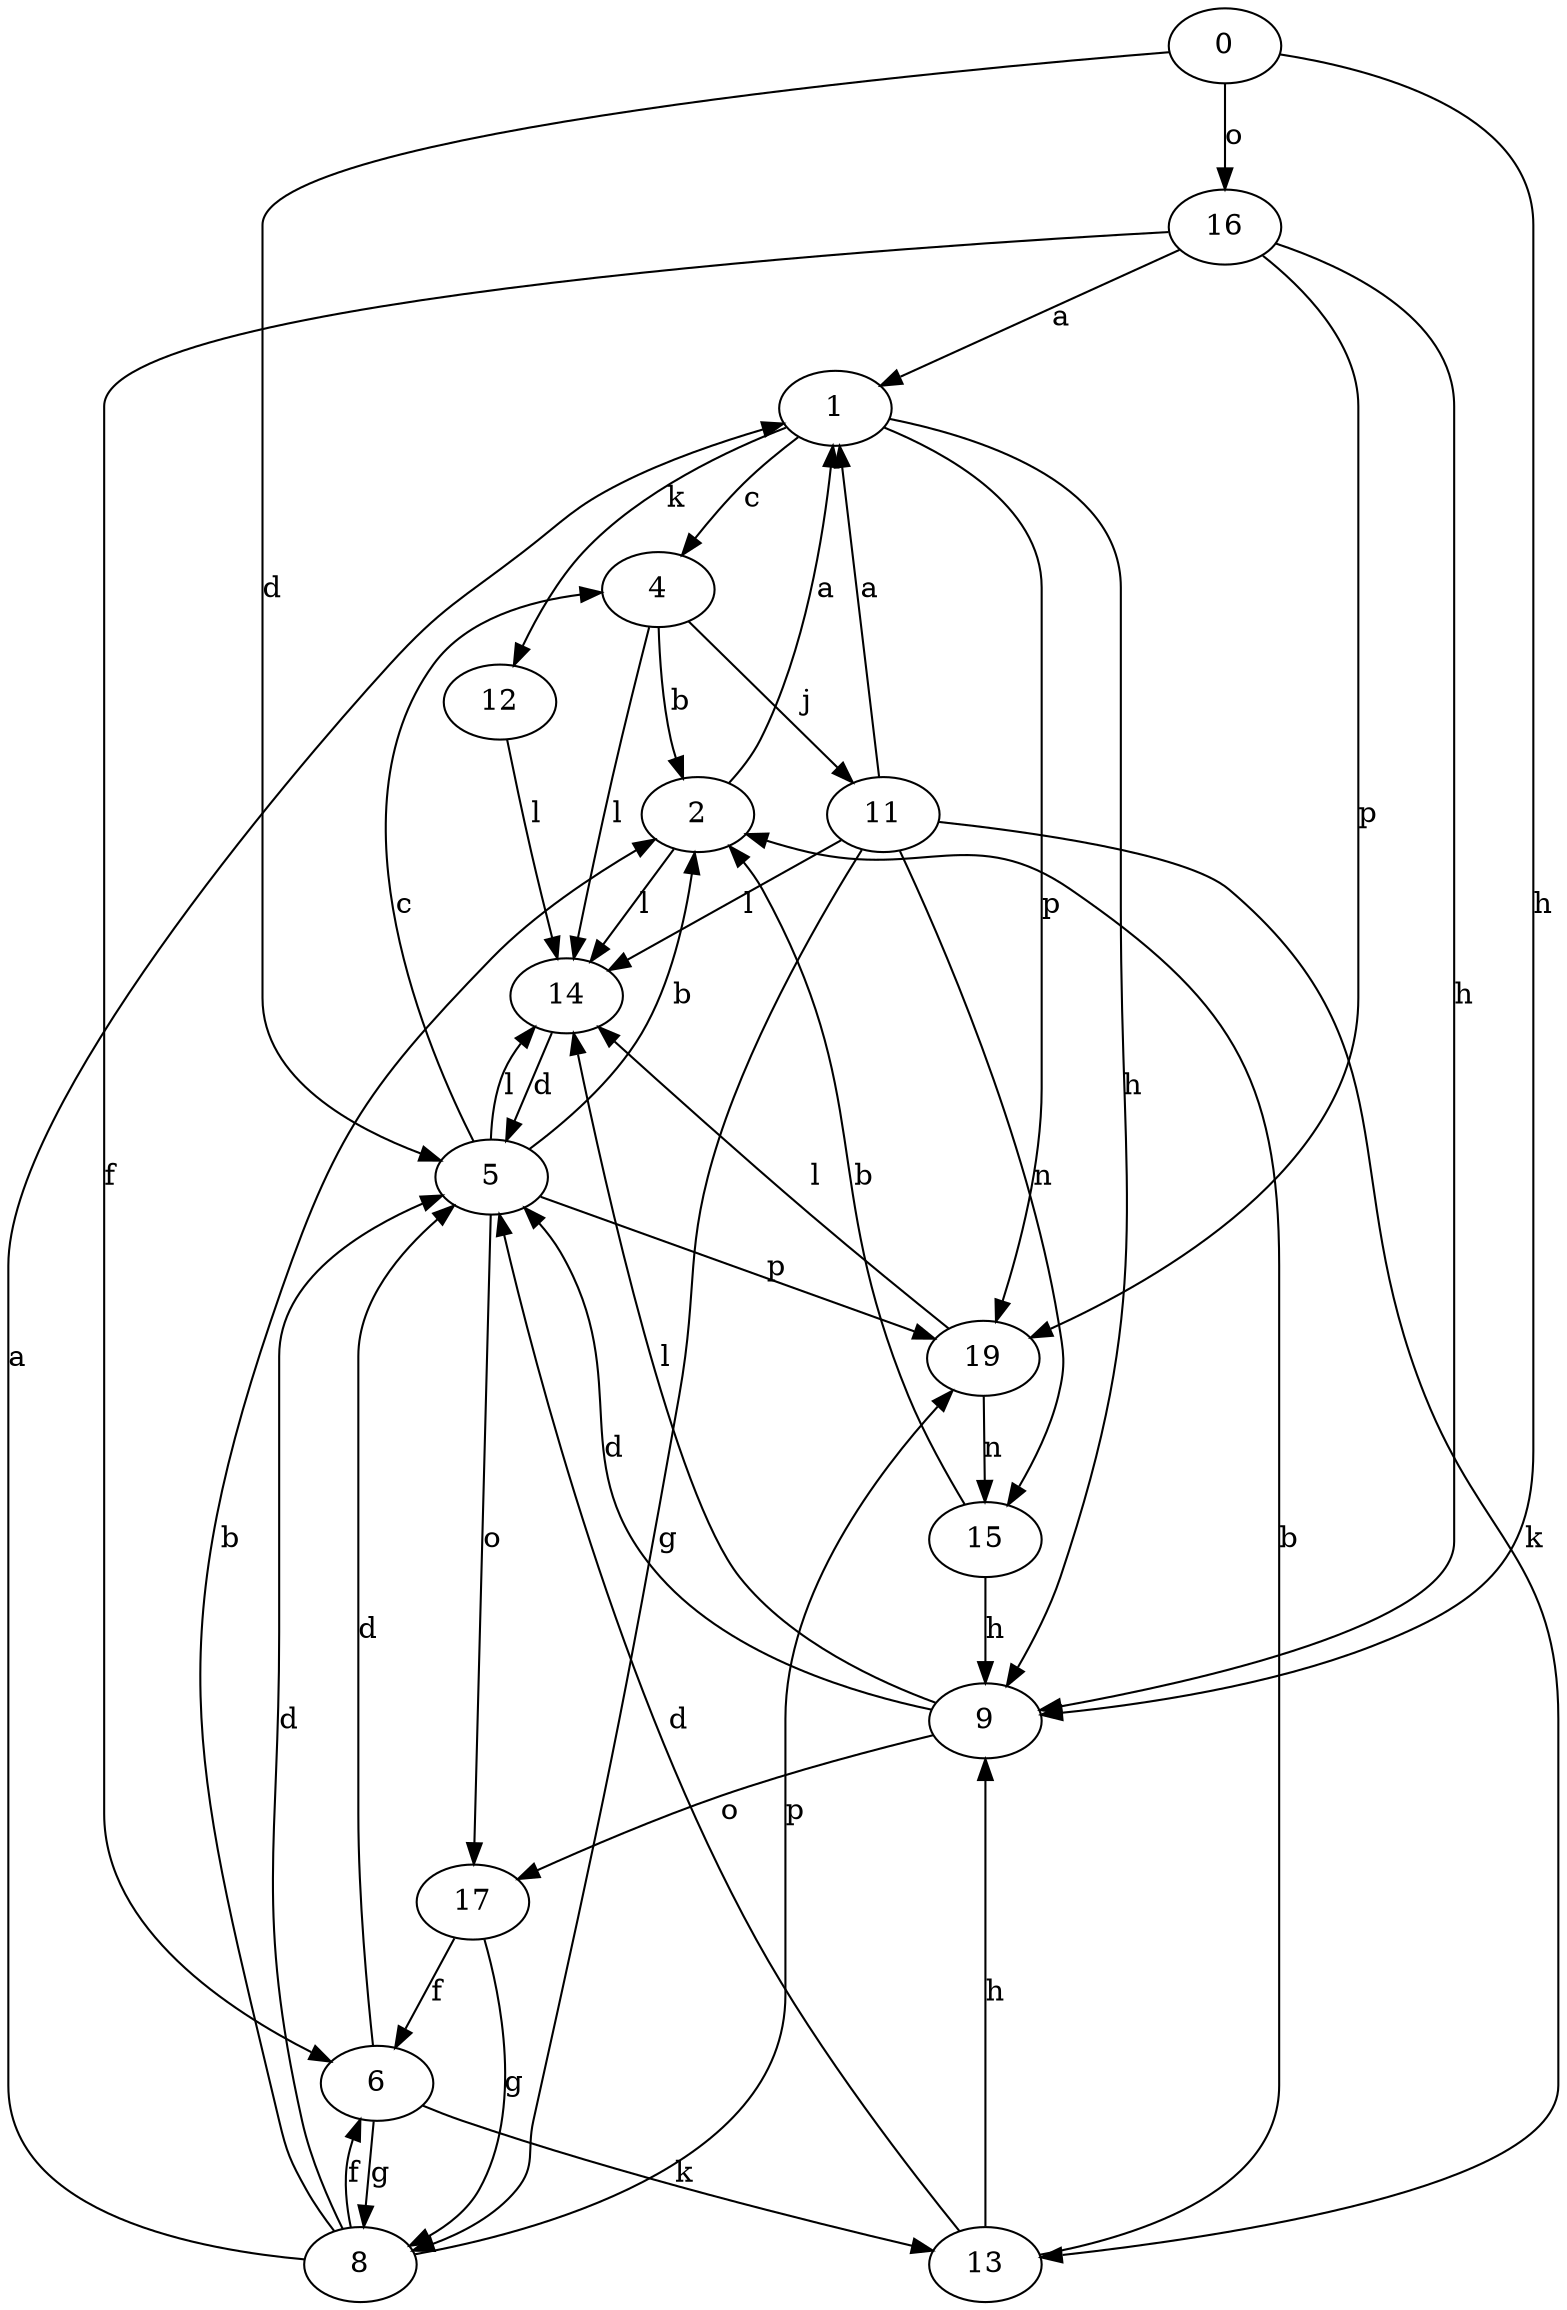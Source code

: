 strict digraph  {
1;
2;
4;
5;
6;
8;
9;
11;
12;
0;
13;
14;
15;
16;
17;
19;
1 -> 4  [label=c];
1 -> 9  [label=h];
1 -> 12  [label=k];
1 -> 19  [label=p];
2 -> 1  [label=a];
2 -> 14  [label=l];
4 -> 2  [label=b];
4 -> 11  [label=j];
4 -> 14  [label=l];
5 -> 2  [label=b];
5 -> 4  [label=c];
5 -> 14  [label=l];
5 -> 17  [label=o];
5 -> 19  [label=p];
6 -> 5  [label=d];
6 -> 8  [label=g];
6 -> 13  [label=k];
8 -> 1  [label=a];
8 -> 2  [label=b];
8 -> 5  [label=d];
8 -> 6  [label=f];
8 -> 19  [label=p];
9 -> 5  [label=d];
9 -> 14  [label=l];
9 -> 17  [label=o];
11 -> 1  [label=a];
11 -> 8  [label=g];
11 -> 13  [label=k];
11 -> 14  [label=l];
11 -> 15  [label=n];
12 -> 14  [label=l];
0 -> 5  [label=d];
0 -> 9  [label=h];
0 -> 16  [label=o];
13 -> 2  [label=b];
13 -> 5  [label=d];
13 -> 9  [label=h];
14 -> 5  [label=d];
15 -> 2  [label=b];
15 -> 9  [label=h];
16 -> 1  [label=a];
16 -> 6  [label=f];
16 -> 9  [label=h];
16 -> 19  [label=p];
17 -> 6  [label=f];
17 -> 8  [label=g];
19 -> 14  [label=l];
19 -> 15  [label=n];
}
